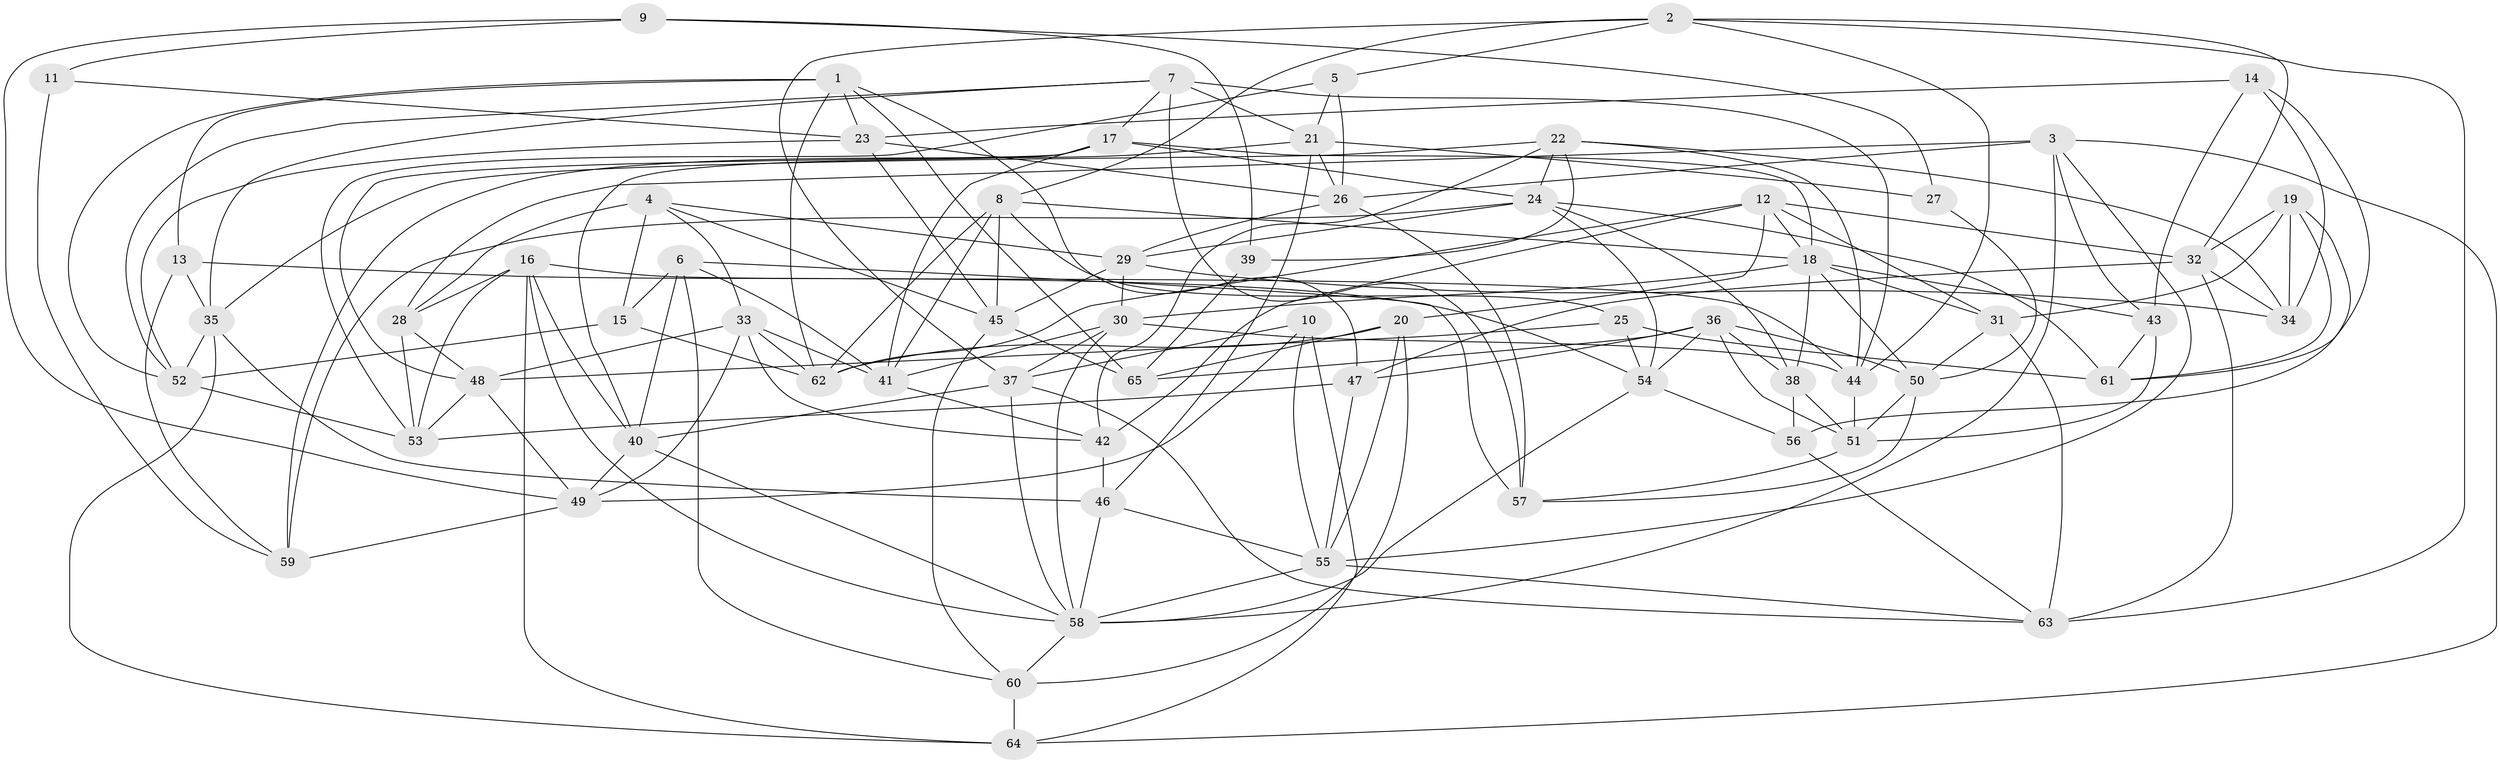 // original degree distribution, {4: 1.0}
// Generated by graph-tools (version 1.1) at 2025/02/03/09/25 03:02:59]
// undirected, 65 vertices, 177 edges
graph export_dot {
graph [start="1"]
  node [color=gray90,style=filled];
  1;
  2;
  3;
  4;
  5;
  6;
  7;
  8;
  9;
  10;
  11;
  12;
  13;
  14;
  15;
  16;
  17;
  18;
  19;
  20;
  21;
  22;
  23;
  24;
  25;
  26;
  27;
  28;
  29;
  30;
  31;
  32;
  33;
  34;
  35;
  36;
  37;
  38;
  39;
  40;
  41;
  42;
  43;
  44;
  45;
  46;
  47;
  48;
  49;
  50;
  51;
  52;
  53;
  54;
  55;
  56;
  57;
  58;
  59;
  60;
  61;
  62;
  63;
  64;
  65;
  1 -- 13 [weight=1.0];
  1 -- 23 [weight=1.0];
  1 -- 47 [weight=1.0];
  1 -- 52 [weight=1.0];
  1 -- 62 [weight=1.0];
  1 -- 65 [weight=1.0];
  2 -- 5 [weight=1.0];
  2 -- 8 [weight=1.0];
  2 -- 32 [weight=1.0];
  2 -- 37 [weight=1.0];
  2 -- 44 [weight=1.0];
  2 -- 63 [weight=1.0];
  3 -- 26 [weight=1.0];
  3 -- 28 [weight=1.0];
  3 -- 43 [weight=1.0];
  3 -- 55 [weight=1.0];
  3 -- 58 [weight=1.0];
  3 -- 64 [weight=1.0];
  4 -- 15 [weight=1.0];
  4 -- 28 [weight=2.0];
  4 -- 29 [weight=1.0];
  4 -- 33 [weight=1.0];
  4 -- 45 [weight=1.0];
  5 -- 21 [weight=1.0];
  5 -- 26 [weight=1.0];
  5 -- 53 [weight=1.0];
  6 -- 15 [weight=1.0];
  6 -- 40 [weight=1.0];
  6 -- 41 [weight=1.0];
  6 -- 57 [weight=2.0];
  6 -- 60 [weight=1.0];
  7 -- 17 [weight=1.0];
  7 -- 21 [weight=1.0];
  7 -- 35 [weight=1.0];
  7 -- 44 [weight=1.0];
  7 -- 52 [weight=1.0];
  7 -- 57 [weight=1.0];
  8 -- 18 [weight=1.0];
  8 -- 25 [weight=1.0];
  8 -- 41 [weight=1.0];
  8 -- 45 [weight=1.0];
  8 -- 62 [weight=1.0];
  9 -- 11 [weight=2.0];
  9 -- 27 [weight=2.0];
  9 -- 39 [weight=1.0];
  9 -- 49 [weight=1.0];
  10 -- 37 [weight=1.0];
  10 -- 49 [weight=1.0];
  10 -- 55 [weight=1.0];
  10 -- 64 [weight=1.0];
  11 -- 23 [weight=1.0];
  11 -- 59 [weight=1.0];
  12 -- 18 [weight=1.0];
  12 -- 20 [weight=1.0];
  12 -- 31 [weight=1.0];
  12 -- 32 [weight=1.0];
  12 -- 42 [weight=1.0];
  12 -- 62 [weight=1.0];
  13 -- 35 [weight=1.0];
  13 -- 54 [weight=1.0];
  13 -- 59 [weight=1.0];
  14 -- 23 [weight=1.0];
  14 -- 34 [weight=2.0];
  14 -- 43 [weight=2.0];
  14 -- 61 [weight=1.0];
  15 -- 52 [weight=1.0];
  15 -- 62 [weight=1.0];
  16 -- 28 [weight=1.0];
  16 -- 40 [weight=1.0];
  16 -- 44 [weight=1.0];
  16 -- 53 [weight=1.0];
  16 -- 58 [weight=1.0];
  16 -- 64 [weight=1.0];
  17 -- 18 [weight=1.0];
  17 -- 24 [weight=1.0];
  17 -- 40 [weight=1.0];
  17 -- 41 [weight=1.0];
  17 -- 48 [weight=1.0];
  18 -- 30 [weight=1.0];
  18 -- 31 [weight=1.0];
  18 -- 38 [weight=1.0];
  18 -- 43 [weight=1.0];
  18 -- 50 [weight=1.0];
  19 -- 31 [weight=2.0];
  19 -- 32 [weight=1.0];
  19 -- 34 [weight=1.0];
  19 -- 56 [weight=1.0];
  19 -- 61 [weight=1.0];
  20 -- 55 [weight=2.0];
  20 -- 60 [weight=1.0];
  20 -- 62 [weight=1.0];
  20 -- 65 [weight=1.0];
  21 -- 26 [weight=1.0];
  21 -- 27 [weight=1.0];
  21 -- 46 [weight=1.0];
  21 -- 59 [weight=1.0];
  22 -- 24 [weight=1.0];
  22 -- 34 [weight=1.0];
  22 -- 35 [weight=1.0];
  22 -- 39 [weight=1.0];
  22 -- 42 [weight=1.0];
  22 -- 44 [weight=1.0];
  23 -- 26 [weight=1.0];
  23 -- 45 [weight=1.0];
  23 -- 52 [weight=1.0];
  24 -- 29 [weight=1.0];
  24 -- 38 [weight=2.0];
  24 -- 54 [weight=1.0];
  24 -- 59 [weight=2.0];
  24 -- 61 [weight=2.0];
  25 -- 48 [weight=1.0];
  25 -- 54 [weight=1.0];
  25 -- 61 [weight=1.0];
  26 -- 29 [weight=1.0];
  26 -- 57 [weight=1.0];
  27 -- 50 [weight=1.0];
  28 -- 48 [weight=1.0];
  28 -- 53 [weight=1.0];
  29 -- 30 [weight=1.0];
  29 -- 34 [weight=1.0];
  29 -- 45 [weight=1.0];
  30 -- 37 [weight=1.0];
  30 -- 41 [weight=1.0];
  30 -- 44 [weight=1.0];
  30 -- 58 [weight=1.0];
  31 -- 50 [weight=1.0];
  31 -- 63 [weight=1.0];
  32 -- 34 [weight=1.0];
  32 -- 47 [weight=1.0];
  32 -- 63 [weight=1.0];
  33 -- 41 [weight=1.0];
  33 -- 42 [weight=1.0];
  33 -- 48 [weight=1.0];
  33 -- 49 [weight=1.0];
  33 -- 62 [weight=1.0];
  35 -- 46 [weight=1.0];
  35 -- 52 [weight=1.0];
  35 -- 64 [weight=1.0];
  36 -- 38 [weight=1.0];
  36 -- 47 [weight=1.0];
  36 -- 50 [weight=1.0];
  36 -- 51 [weight=1.0];
  36 -- 54 [weight=1.0];
  36 -- 65 [weight=1.0];
  37 -- 40 [weight=1.0];
  37 -- 58 [weight=1.0];
  37 -- 63 [weight=1.0];
  38 -- 51 [weight=1.0];
  38 -- 56 [weight=1.0];
  39 -- 65 [weight=2.0];
  40 -- 49 [weight=1.0];
  40 -- 58 [weight=1.0];
  41 -- 42 [weight=1.0];
  42 -- 46 [weight=2.0];
  43 -- 51 [weight=1.0];
  43 -- 61 [weight=1.0];
  44 -- 51 [weight=1.0];
  45 -- 60 [weight=1.0];
  45 -- 65 [weight=1.0];
  46 -- 55 [weight=1.0];
  46 -- 58 [weight=1.0];
  47 -- 53 [weight=1.0];
  47 -- 55 [weight=2.0];
  48 -- 49 [weight=1.0];
  48 -- 53 [weight=1.0];
  49 -- 59 [weight=1.0];
  50 -- 51 [weight=1.0];
  50 -- 57 [weight=1.0];
  51 -- 57 [weight=1.0];
  52 -- 53 [weight=1.0];
  54 -- 56 [weight=1.0];
  54 -- 58 [weight=1.0];
  55 -- 58 [weight=2.0];
  55 -- 63 [weight=1.0];
  56 -- 63 [weight=1.0];
  58 -- 60 [weight=1.0];
  60 -- 64 [weight=2.0];
}
